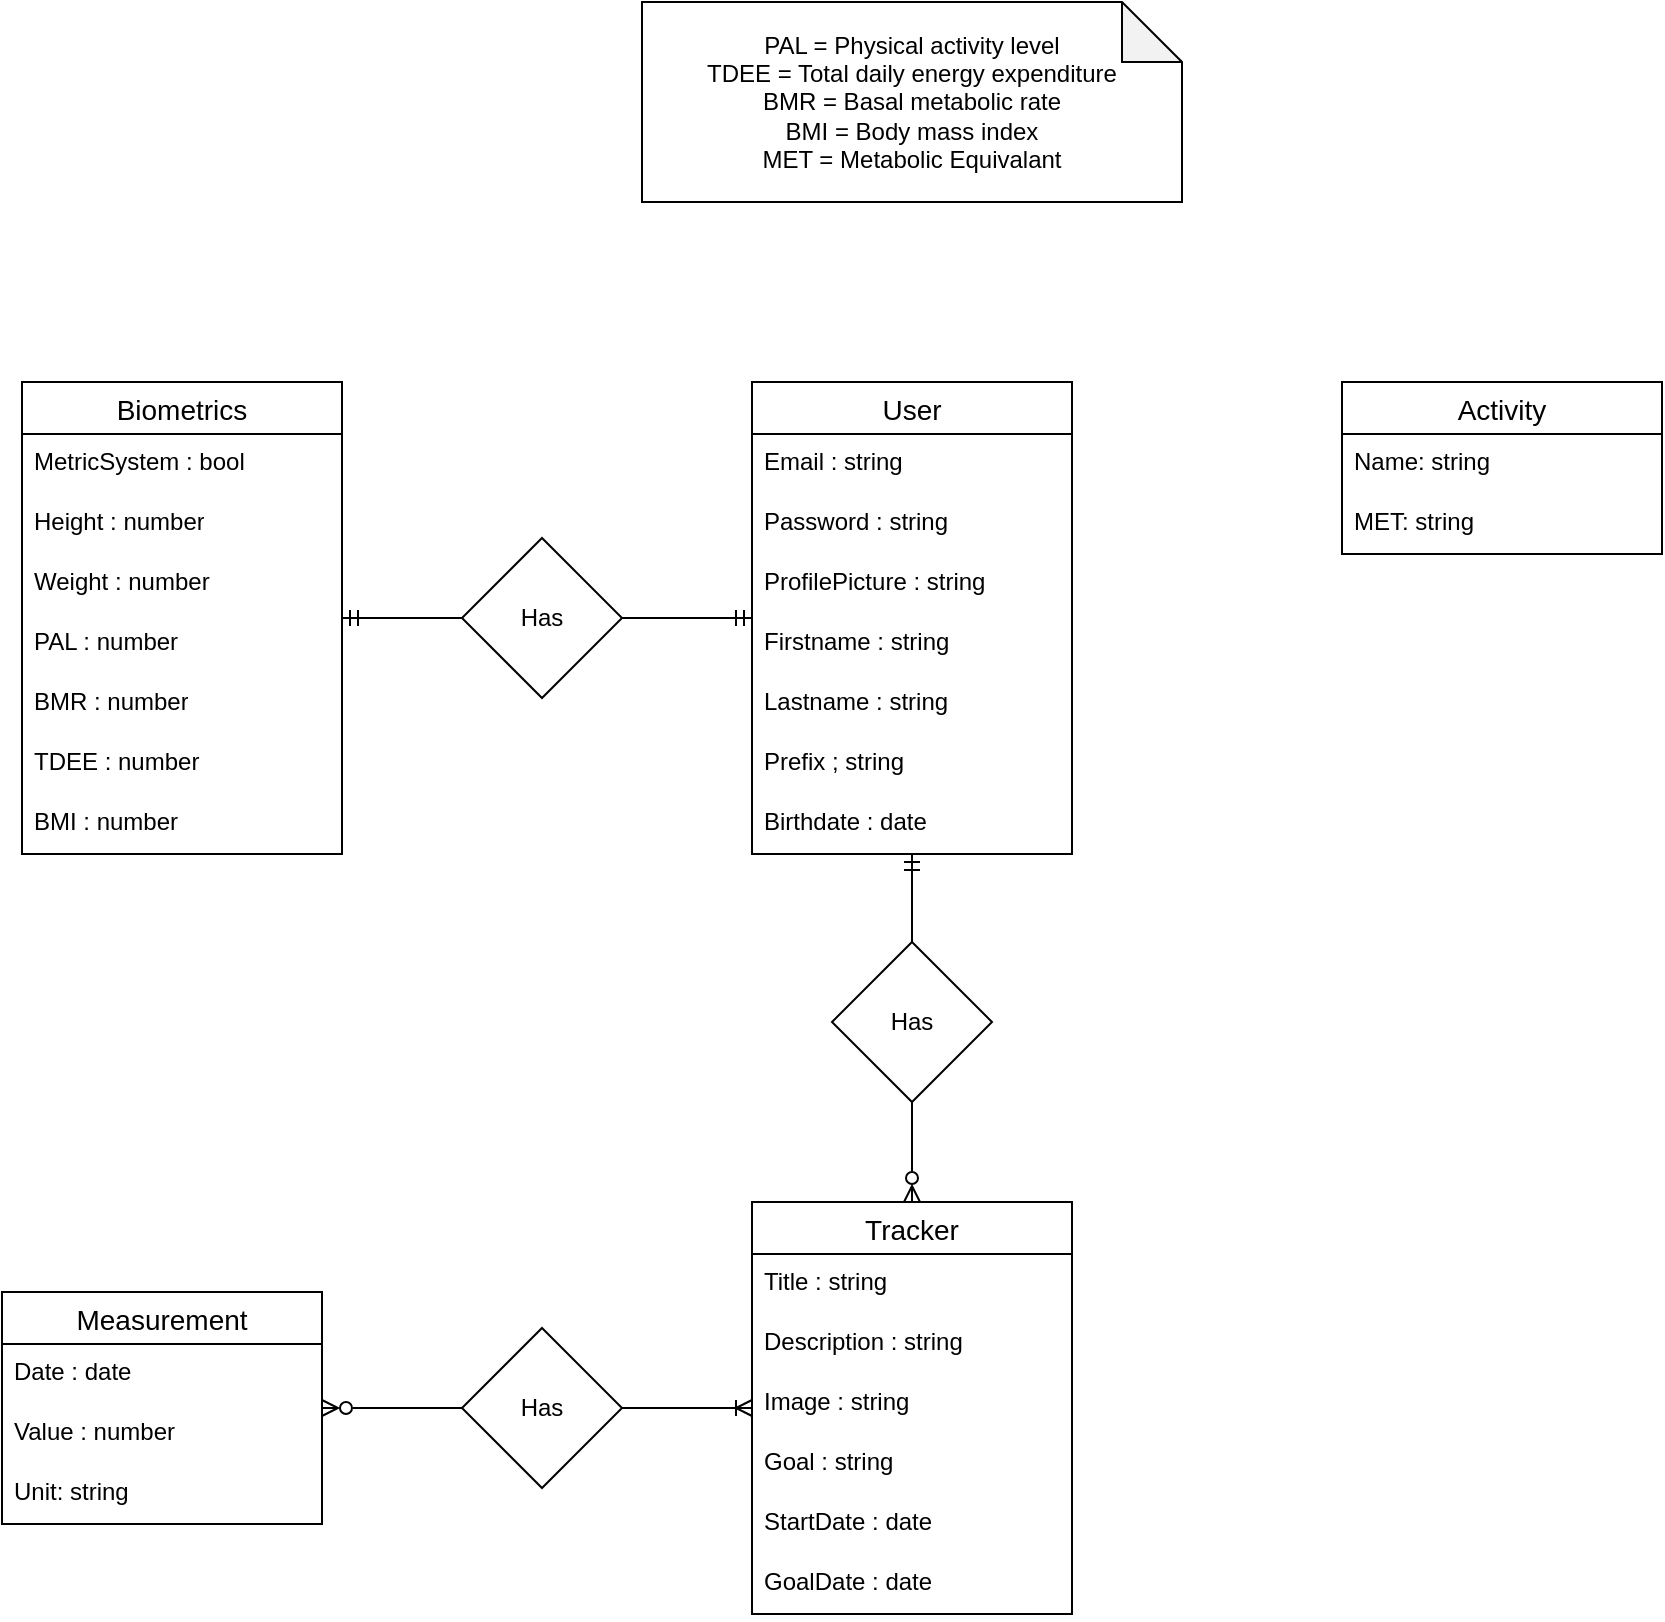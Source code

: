 <mxfile version="21.5.0" type="device">
  <diagram name="Pagina-1" id="2sovqprFT0UjQfuzAOnd">
    <mxGraphModel dx="1647" dy="895" grid="1" gridSize="10" guides="1" tooltips="1" connect="1" arrows="1" fold="1" page="1" pageScale="1" pageWidth="827" pageHeight="1169" math="0" shadow="0">
      <root>
        <mxCell id="0" />
        <mxCell id="1" parent="0" />
        <mxCell id="XcNkCa-QNmHYMdngF8OK-65" style="edgeStyle=orthogonalEdgeStyle;rounded=0;orthogonalLoop=1;jettySize=auto;html=1;entryX=1;entryY=0.5;entryDx=0;entryDy=0;endArrow=none;endFill=0;startArrow=ERmandOne;startFill=0;" edge="1" parent="1" source="XcNkCa-QNmHYMdngF8OK-18" target="XcNkCa-QNmHYMdngF8OK-64">
          <mxGeometry relative="1" as="geometry" />
        </mxCell>
        <mxCell id="XcNkCa-QNmHYMdngF8OK-67" style="edgeStyle=orthogonalEdgeStyle;rounded=0;orthogonalLoop=1;jettySize=auto;html=1;entryX=0.5;entryY=0;entryDx=0;entryDy=0;endArrow=ERzeroToMany;endFill=0;" edge="1" parent="1" source="XcNkCa-QNmHYMdngF8OK-68" target="XcNkCa-QNmHYMdngF8OK-39">
          <mxGeometry relative="1" as="geometry" />
        </mxCell>
        <mxCell id="XcNkCa-QNmHYMdngF8OK-18" value="User" style="swimlane;fontStyle=0;childLayout=stackLayout;horizontal=1;startSize=26;horizontalStack=0;resizeParent=1;resizeParentMax=0;resizeLast=0;collapsible=1;marginBottom=0;align=center;fontSize=14;" vertex="1" parent="1">
          <mxGeometry x="425" y="390" width="160" height="236" as="geometry" />
        </mxCell>
        <mxCell id="XcNkCa-QNmHYMdngF8OK-19" value="Email : string" style="text;strokeColor=none;fillColor=none;spacingLeft=4;spacingRight=4;overflow=hidden;rotatable=0;points=[[0,0.5],[1,0.5]];portConstraint=eastwest;fontSize=12;whiteSpace=wrap;html=1;" vertex="1" parent="XcNkCa-QNmHYMdngF8OK-18">
          <mxGeometry y="26" width="160" height="30" as="geometry" />
        </mxCell>
        <mxCell id="XcNkCa-QNmHYMdngF8OK-35" value="Password : string" style="text;strokeColor=none;fillColor=none;spacingLeft=4;spacingRight=4;overflow=hidden;rotatable=0;points=[[0,0.5],[1,0.5]];portConstraint=eastwest;fontSize=12;whiteSpace=wrap;html=1;" vertex="1" parent="XcNkCa-QNmHYMdngF8OK-18">
          <mxGeometry y="56" width="160" height="30" as="geometry" />
        </mxCell>
        <mxCell id="XcNkCa-QNmHYMdngF8OK-47" value="ProfilePicture : string" style="text;strokeColor=none;fillColor=none;spacingLeft=4;spacingRight=4;overflow=hidden;rotatable=0;points=[[0,0.5],[1,0.5]];portConstraint=eastwest;fontSize=12;whiteSpace=wrap;html=1;" vertex="1" parent="XcNkCa-QNmHYMdngF8OK-18">
          <mxGeometry y="86" width="160" height="30" as="geometry" />
        </mxCell>
        <mxCell id="XcNkCa-QNmHYMdngF8OK-20" value="Firstname : string" style="text;strokeColor=none;fillColor=none;spacingLeft=4;spacingRight=4;overflow=hidden;rotatable=0;points=[[0,0.5],[1,0.5]];portConstraint=eastwest;fontSize=12;whiteSpace=wrap;html=1;" vertex="1" parent="XcNkCa-QNmHYMdngF8OK-18">
          <mxGeometry y="116" width="160" height="30" as="geometry" />
        </mxCell>
        <mxCell id="XcNkCa-QNmHYMdngF8OK-21" value="Lastname : string" style="text;strokeColor=none;fillColor=none;spacingLeft=4;spacingRight=4;overflow=hidden;rotatable=0;points=[[0,0.5],[1,0.5]];portConstraint=eastwest;fontSize=12;whiteSpace=wrap;html=1;" vertex="1" parent="XcNkCa-QNmHYMdngF8OK-18">
          <mxGeometry y="146" width="160" height="30" as="geometry" />
        </mxCell>
        <mxCell id="XcNkCa-QNmHYMdngF8OK-22" value="Prefix ; string" style="text;strokeColor=none;fillColor=none;spacingLeft=4;spacingRight=4;overflow=hidden;rotatable=0;points=[[0,0.5],[1,0.5]];portConstraint=eastwest;fontSize=12;whiteSpace=wrap;html=1;" vertex="1" parent="XcNkCa-QNmHYMdngF8OK-18">
          <mxGeometry y="176" width="160" height="30" as="geometry" />
        </mxCell>
        <mxCell id="XcNkCa-QNmHYMdngF8OK-23" value="Birthdate : date" style="text;strokeColor=none;fillColor=none;spacingLeft=4;spacingRight=4;overflow=hidden;rotatable=0;points=[[0,0.5],[1,0.5]];portConstraint=eastwest;fontSize=12;whiteSpace=wrap;html=1;" vertex="1" parent="XcNkCa-QNmHYMdngF8OK-18">
          <mxGeometry y="206" width="160" height="30" as="geometry" />
        </mxCell>
        <mxCell id="XcNkCa-QNmHYMdngF8OK-25" value="Biometrics" style="swimlane;fontStyle=0;childLayout=stackLayout;horizontal=1;startSize=26;horizontalStack=0;resizeParent=1;resizeParentMax=0;resizeLast=0;collapsible=1;marginBottom=0;align=center;fontSize=14;" vertex="1" parent="1">
          <mxGeometry x="60" y="390" width="160" height="236" as="geometry" />
        </mxCell>
        <mxCell id="XcNkCa-QNmHYMdngF8OK-33" value="MetricSystem : bool" style="text;strokeColor=none;fillColor=none;spacingLeft=4;spacingRight=4;overflow=hidden;rotatable=0;points=[[0,0.5],[1,0.5]];portConstraint=eastwest;fontSize=12;whiteSpace=wrap;html=1;" vertex="1" parent="XcNkCa-QNmHYMdngF8OK-25">
          <mxGeometry y="26" width="160" height="30" as="geometry" />
        </mxCell>
        <mxCell id="XcNkCa-QNmHYMdngF8OK-26" value="Height : number" style="text;strokeColor=none;fillColor=none;spacingLeft=4;spacingRight=4;overflow=hidden;rotatable=0;points=[[0,0.5],[1,0.5]];portConstraint=eastwest;fontSize=12;whiteSpace=wrap;html=1;" vertex="1" parent="XcNkCa-QNmHYMdngF8OK-25">
          <mxGeometry y="56" width="160" height="30" as="geometry" />
        </mxCell>
        <mxCell id="XcNkCa-QNmHYMdngF8OK-27" value="Weight : number" style="text;strokeColor=none;fillColor=none;spacingLeft=4;spacingRight=4;overflow=hidden;rotatable=0;points=[[0,0.5],[1,0.5]];portConstraint=eastwest;fontSize=12;whiteSpace=wrap;html=1;" vertex="1" parent="XcNkCa-QNmHYMdngF8OK-25">
          <mxGeometry y="86" width="160" height="30" as="geometry" />
        </mxCell>
        <mxCell id="XcNkCa-QNmHYMdngF8OK-28" value="PAL : number" style="text;strokeColor=none;fillColor=none;spacingLeft=4;spacingRight=4;overflow=hidden;rotatable=0;points=[[0,0.5],[1,0.5]];portConstraint=eastwest;fontSize=12;whiteSpace=wrap;html=1;" vertex="1" parent="XcNkCa-QNmHYMdngF8OK-25">
          <mxGeometry y="116" width="160" height="30" as="geometry" />
        </mxCell>
        <mxCell id="XcNkCa-QNmHYMdngF8OK-29" value="BMR : number" style="text;strokeColor=none;fillColor=none;spacingLeft=4;spacingRight=4;overflow=hidden;rotatable=0;points=[[0,0.5],[1,0.5]];portConstraint=eastwest;fontSize=12;whiteSpace=wrap;html=1;" vertex="1" parent="XcNkCa-QNmHYMdngF8OK-25">
          <mxGeometry y="146" width="160" height="30" as="geometry" />
        </mxCell>
        <mxCell id="XcNkCa-QNmHYMdngF8OK-30" value="TDEE : number" style="text;strokeColor=none;fillColor=none;spacingLeft=4;spacingRight=4;overflow=hidden;rotatable=0;points=[[0,0.5],[1,0.5]];portConstraint=eastwest;fontSize=12;whiteSpace=wrap;html=1;" vertex="1" parent="XcNkCa-QNmHYMdngF8OK-25">
          <mxGeometry y="176" width="160" height="30" as="geometry" />
        </mxCell>
        <mxCell id="XcNkCa-QNmHYMdngF8OK-31" value="BMI : number" style="text;strokeColor=none;fillColor=none;spacingLeft=4;spacingRight=4;overflow=hidden;rotatable=0;points=[[0,0.5],[1,0.5]];portConstraint=eastwest;fontSize=12;whiteSpace=wrap;html=1;" vertex="1" parent="XcNkCa-QNmHYMdngF8OK-25">
          <mxGeometry y="206" width="160" height="30" as="geometry" />
        </mxCell>
        <mxCell id="XcNkCa-QNmHYMdngF8OK-34" value="PAL = Physical activity level&lt;br&gt;TDEE = Total daily energy expenditure&lt;br&gt;BMR = Basal metabolic rate&lt;br&gt;BMI = Body mass index&lt;br&gt;MET = Metabolic Equivalant" style="shape=note;whiteSpace=wrap;html=1;backgroundOutline=1;darkOpacity=0.05;" vertex="1" parent="1">
          <mxGeometry x="370" y="200" width="270" height="100" as="geometry" />
        </mxCell>
        <mxCell id="XcNkCa-QNmHYMdngF8OK-39" value="Tracker" style="swimlane;fontStyle=0;childLayout=stackLayout;horizontal=1;startSize=26;horizontalStack=0;resizeParent=1;resizeParentMax=0;resizeLast=0;collapsible=1;marginBottom=0;align=center;fontSize=14;" vertex="1" parent="1">
          <mxGeometry x="425" y="800" width="160" height="206" as="geometry" />
        </mxCell>
        <mxCell id="XcNkCa-QNmHYMdngF8OK-40" value="Title : string" style="text;strokeColor=none;fillColor=none;spacingLeft=4;spacingRight=4;overflow=hidden;rotatable=0;points=[[0,0.5],[1,0.5]];portConstraint=eastwest;fontSize=12;whiteSpace=wrap;html=1;" vertex="1" parent="XcNkCa-QNmHYMdngF8OK-39">
          <mxGeometry y="26" width="160" height="30" as="geometry" />
        </mxCell>
        <mxCell id="XcNkCa-QNmHYMdngF8OK-41" value="Description : string" style="text;strokeColor=none;fillColor=none;spacingLeft=4;spacingRight=4;overflow=hidden;rotatable=0;points=[[0,0.5],[1,0.5]];portConstraint=eastwest;fontSize=12;whiteSpace=wrap;html=1;" vertex="1" parent="XcNkCa-QNmHYMdngF8OK-39">
          <mxGeometry y="56" width="160" height="30" as="geometry" />
        </mxCell>
        <mxCell id="XcNkCa-QNmHYMdngF8OK-42" value="Image : string" style="text;strokeColor=none;fillColor=none;spacingLeft=4;spacingRight=4;overflow=hidden;rotatable=0;points=[[0,0.5],[1,0.5]];portConstraint=eastwest;fontSize=12;whiteSpace=wrap;html=1;" vertex="1" parent="XcNkCa-QNmHYMdngF8OK-39">
          <mxGeometry y="86" width="160" height="30" as="geometry" />
        </mxCell>
        <mxCell id="XcNkCa-QNmHYMdngF8OK-43" value="Goal : string" style="text;strokeColor=none;fillColor=none;spacingLeft=4;spacingRight=4;overflow=hidden;rotatable=0;points=[[0,0.5],[1,0.5]];portConstraint=eastwest;fontSize=12;whiteSpace=wrap;html=1;" vertex="1" parent="XcNkCa-QNmHYMdngF8OK-39">
          <mxGeometry y="116" width="160" height="30" as="geometry" />
        </mxCell>
        <mxCell id="XcNkCa-QNmHYMdngF8OK-44" value="StartDate : date&lt;br&gt;" style="text;strokeColor=none;fillColor=none;spacingLeft=4;spacingRight=4;overflow=hidden;rotatable=0;points=[[0,0.5],[1,0.5]];portConstraint=eastwest;fontSize=12;whiteSpace=wrap;html=1;" vertex="1" parent="XcNkCa-QNmHYMdngF8OK-39">
          <mxGeometry y="146" width="160" height="30" as="geometry" />
        </mxCell>
        <mxCell id="XcNkCa-QNmHYMdngF8OK-45" value="GoalDate : date" style="text;strokeColor=none;fillColor=none;spacingLeft=4;spacingRight=4;overflow=hidden;rotatable=0;points=[[0,0.5],[1,0.5]];portConstraint=eastwest;fontSize=12;whiteSpace=wrap;html=1;" vertex="1" parent="XcNkCa-QNmHYMdngF8OK-39">
          <mxGeometry y="176" width="160" height="30" as="geometry" />
        </mxCell>
        <mxCell id="XcNkCa-QNmHYMdngF8OK-48" value="Measurement" style="swimlane;fontStyle=0;childLayout=stackLayout;horizontal=1;startSize=26;horizontalStack=0;resizeParent=1;resizeParentMax=0;resizeLast=0;collapsible=1;marginBottom=0;align=center;fontSize=14;" vertex="1" parent="1">
          <mxGeometry x="50" y="845" width="160" height="116" as="geometry" />
        </mxCell>
        <mxCell id="XcNkCa-QNmHYMdngF8OK-49" value="Date : date" style="text;strokeColor=none;fillColor=none;spacingLeft=4;spacingRight=4;overflow=hidden;rotatable=0;points=[[0,0.5],[1,0.5]];portConstraint=eastwest;fontSize=12;whiteSpace=wrap;html=1;" vertex="1" parent="XcNkCa-QNmHYMdngF8OK-48">
          <mxGeometry y="26" width="160" height="30" as="geometry" />
        </mxCell>
        <mxCell id="XcNkCa-QNmHYMdngF8OK-50" value="Value : number" style="text;strokeColor=none;fillColor=none;spacingLeft=4;spacingRight=4;overflow=hidden;rotatable=0;points=[[0,0.5],[1,0.5]];portConstraint=eastwest;fontSize=12;whiteSpace=wrap;html=1;" vertex="1" parent="XcNkCa-QNmHYMdngF8OK-48">
          <mxGeometry y="56" width="160" height="30" as="geometry" />
        </mxCell>
        <mxCell id="XcNkCa-QNmHYMdngF8OK-55" value="Unit: string" style="text;strokeColor=none;fillColor=none;spacingLeft=4;spacingRight=4;overflow=hidden;rotatable=0;points=[[0,0.5],[1,0.5]];portConstraint=eastwest;fontSize=12;whiteSpace=wrap;html=1;" vertex="1" parent="XcNkCa-QNmHYMdngF8OK-48">
          <mxGeometry y="86" width="160" height="30" as="geometry" />
        </mxCell>
        <mxCell id="XcNkCa-QNmHYMdngF8OK-56" value="Activity" style="swimlane;fontStyle=0;childLayout=stackLayout;horizontal=1;startSize=26;horizontalStack=0;resizeParent=1;resizeParentMax=0;resizeLast=0;collapsible=1;marginBottom=0;align=center;fontSize=14;" vertex="1" parent="1">
          <mxGeometry x="720" y="390" width="160" height="86" as="geometry" />
        </mxCell>
        <mxCell id="XcNkCa-QNmHYMdngF8OK-57" value="Name: string" style="text;strokeColor=none;fillColor=none;spacingLeft=4;spacingRight=4;overflow=hidden;rotatable=0;points=[[0,0.5],[1,0.5]];portConstraint=eastwest;fontSize=12;whiteSpace=wrap;html=1;" vertex="1" parent="XcNkCa-QNmHYMdngF8OK-56">
          <mxGeometry y="26" width="160" height="30" as="geometry" />
        </mxCell>
        <mxCell id="XcNkCa-QNmHYMdngF8OK-58" value="MET: string" style="text;strokeColor=none;fillColor=none;spacingLeft=4;spacingRight=4;overflow=hidden;rotatable=0;points=[[0,0.5],[1,0.5]];portConstraint=eastwest;fontSize=12;whiteSpace=wrap;html=1;" vertex="1" parent="XcNkCa-QNmHYMdngF8OK-56">
          <mxGeometry y="56" width="160" height="30" as="geometry" />
        </mxCell>
        <mxCell id="XcNkCa-QNmHYMdngF8OK-66" style="edgeStyle=orthogonalEdgeStyle;rounded=0;orthogonalLoop=1;jettySize=auto;html=1;endArrow=ERmandOne;endFill=0;" edge="1" parent="1" source="XcNkCa-QNmHYMdngF8OK-64" target="XcNkCa-QNmHYMdngF8OK-25">
          <mxGeometry relative="1" as="geometry" />
        </mxCell>
        <mxCell id="XcNkCa-QNmHYMdngF8OK-64" value="Has" style="rhombus;whiteSpace=wrap;html=1;" vertex="1" parent="1">
          <mxGeometry x="280" y="468" width="80" height="80" as="geometry" />
        </mxCell>
        <mxCell id="XcNkCa-QNmHYMdngF8OK-69" value="" style="edgeStyle=orthogonalEdgeStyle;rounded=0;orthogonalLoop=1;jettySize=auto;html=1;entryX=0.5;entryY=0;entryDx=0;entryDy=0;endArrow=none;endFill=0;startArrow=ERmandOne;startFill=0;" edge="1" parent="1" source="XcNkCa-QNmHYMdngF8OK-18" target="XcNkCa-QNmHYMdngF8OK-68">
          <mxGeometry relative="1" as="geometry">
            <mxPoint x="505" y="626" as="sourcePoint" />
            <mxPoint x="505" y="770" as="targetPoint" />
          </mxGeometry>
        </mxCell>
        <mxCell id="XcNkCa-QNmHYMdngF8OK-68" value="Has" style="rhombus;whiteSpace=wrap;html=1;" vertex="1" parent="1">
          <mxGeometry x="465" y="670" width="80" height="80" as="geometry" />
        </mxCell>
        <mxCell id="XcNkCa-QNmHYMdngF8OK-71" style="edgeStyle=orthogonalEdgeStyle;rounded=0;orthogonalLoop=1;jettySize=auto;html=1;endArrow=ERoneToMany;endFill=0;" edge="1" parent="1" source="XcNkCa-QNmHYMdngF8OK-70" target="XcNkCa-QNmHYMdngF8OK-39">
          <mxGeometry relative="1" as="geometry" />
        </mxCell>
        <mxCell id="XcNkCa-QNmHYMdngF8OK-72" style="edgeStyle=orthogonalEdgeStyle;rounded=0;orthogonalLoop=1;jettySize=auto;html=1;startArrow=none;startFill=0;endArrow=ERzeroToMany;endFill=0;" edge="1" parent="1" source="XcNkCa-QNmHYMdngF8OK-70" target="XcNkCa-QNmHYMdngF8OK-48">
          <mxGeometry relative="1" as="geometry" />
        </mxCell>
        <mxCell id="XcNkCa-QNmHYMdngF8OK-70" value="Has" style="rhombus;whiteSpace=wrap;html=1;" vertex="1" parent="1">
          <mxGeometry x="280" y="863" width="80" height="80" as="geometry" />
        </mxCell>
      </root>
    </mxGraphModel>
  </diagram>
</mxfile>
